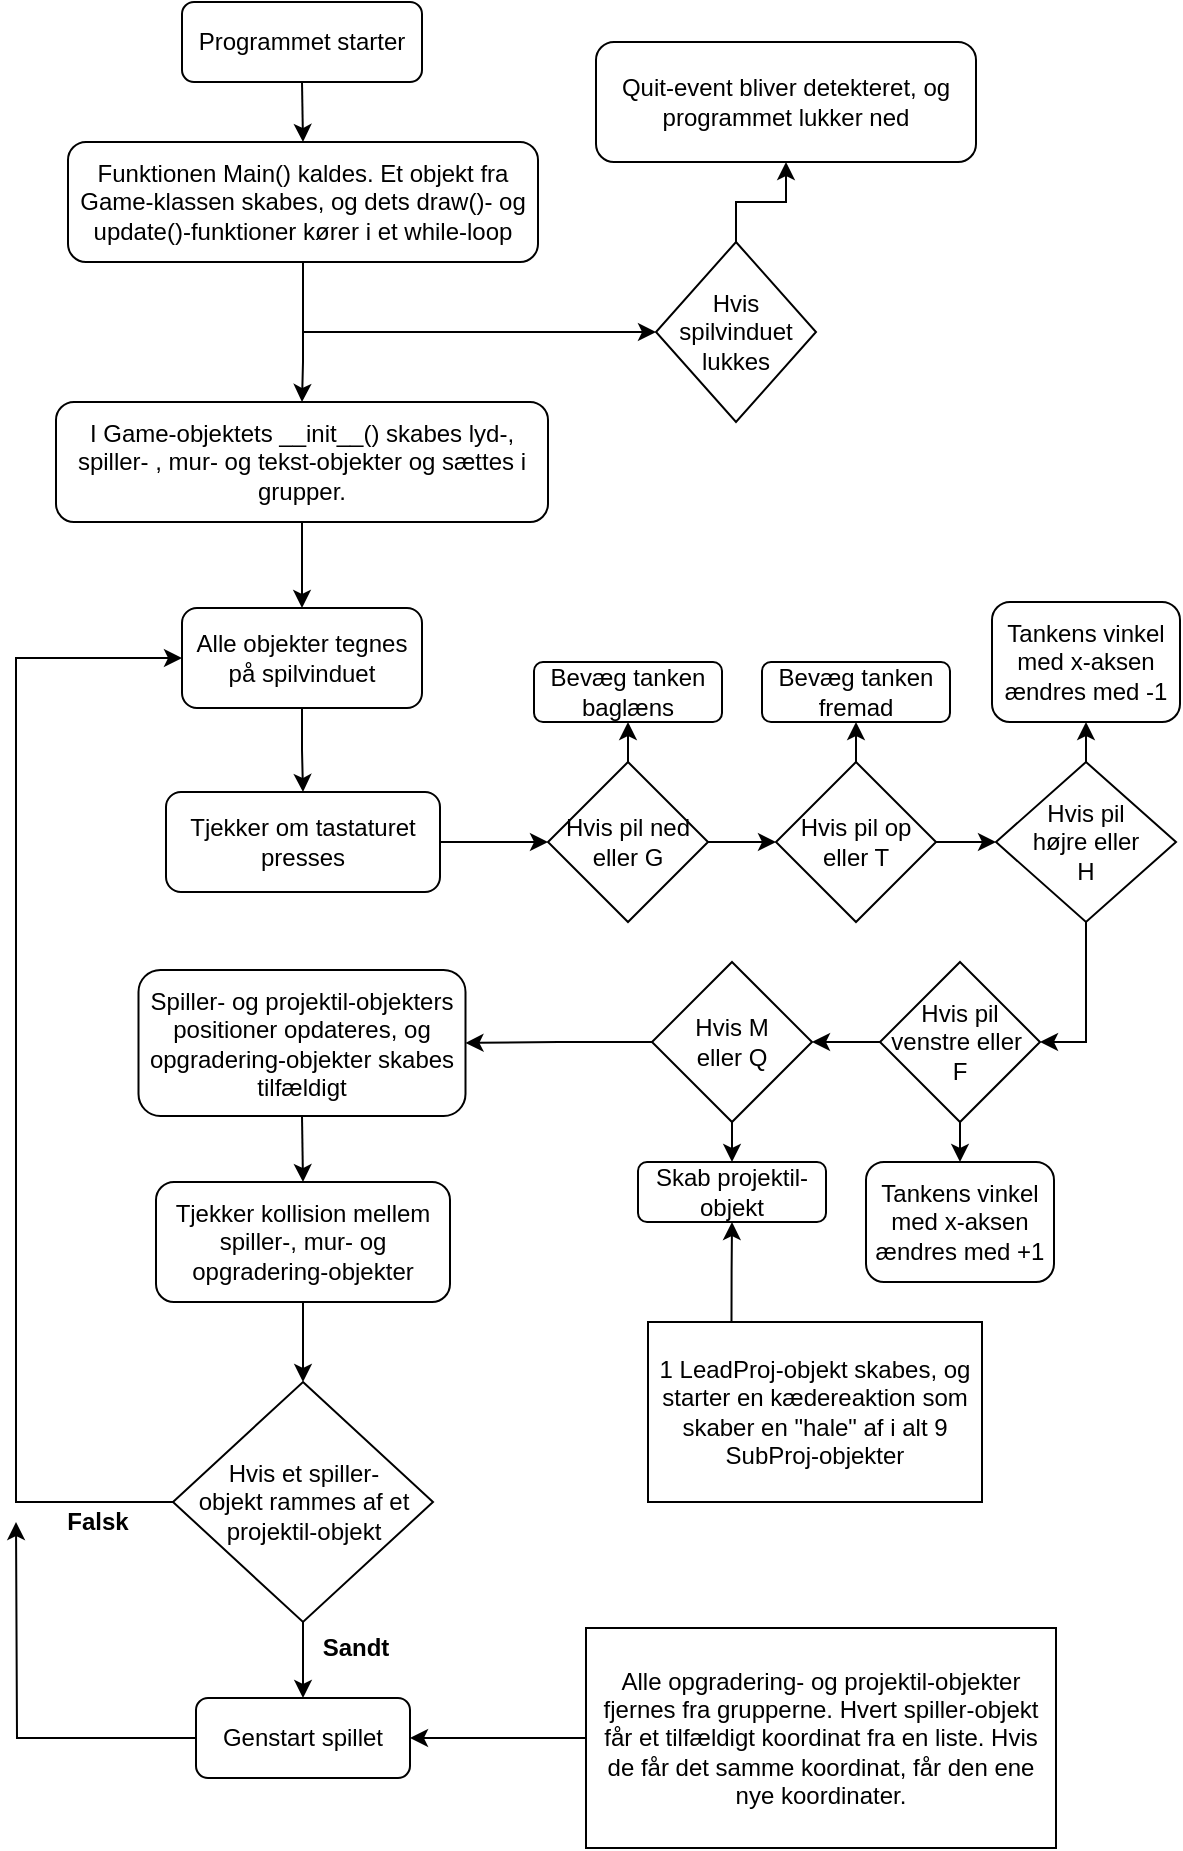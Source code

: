 <mxfile version="12.9.6" type="device"><diagram id="QV9KkoUNJKoz0x0iA1bO" name="Page-1"><mxGraphModel dx="1504" dy="685" grid="0" gridSize="10" guides="1" tooltips="1" connect="1" arrows="1" fold="1" page="0" pageScale="1" pageWidth="827" pageHeight="1169" math="0" shadow="0"><root><mxCell id="0"/><mxCell id="1" parent="0"/><mxCell id="_LNvmOstSu8wXwwD8ulg-63" style="edgeStyle=orthogonalEdgeStyle;rounded=0;orthogonalLoop=1;jettySize=auto;html=1;exitX=0;exitY=0.5;exitDx=0;exitDy=0;entryX=0;entryY=0.5;entryDx=0;entryDy=0;" edge="1" parent="1" source="_LNvmOstSu8wXwwD8ulg-54" target="_LNvmOstSu8wXwwD8ulg-13"><mxGeometry relative="1" as="geometry"><Array as="points"><mxPoint x="110" y="790"/><mxPoint x="110" y="368"/></Array></mxGeometry></mxCell><mxCell id="_LNvmOstSu8wXwwD8ulg-7" style="edgeStyle=orthogonalEdgeStyle;rounded=0;orthogonalLoop=1;jettySize=auto;html=1;exitX=0.5;exitY=1;exitDx=0;exitDy=0;entryX=0.5;entryY=0;entryDx=0;entryDy=0;" edge="1" parent="1" source="_LNvmOstSu8wXwwD8ulg-1" target="_LNvmOstSu8wXwwD8ulg-2"><mxGeometry relative="1" as="geometry"/></mxCell><mxCell id="_LNvmOstSu8wXwwD8ulg-1" value="Programmet starter" style="rounded=1;whiteSpace=wrap;html=1;" vertex="1" parent="1"><mxGeometry x="193" y="40" width="120" height="40" as="geometry"/></mxCell><mxCell id="_LNvmOstSu8wXwwD8ulg-11" style="edgeStyle=orthogonalEdgeStyle;rounded=0;orthogonalLoop=1;jettySize=auto;html=1;exitX=0.5;exitY=1;exitDx=0;exitDy=0;entryX=0.5;entryY=0;entryDx=0;entryDy=0;" edge="1" parent="1" source="_LNvmOstSu8wXwwD8ulg-2" target="_LNvmOstSu8wXwwD8ulg-8"><mxGeometry relative="1" as="geometry"><Array as="points"><mxPoint x="253" y="220"/><mxPoint x="253" y="220"/></Array></mxGeometry></mxCell><mxCell id="_LNvmOstSu8wXwwD8ulg-12" style="edgeStyle=orthogonalEdgeStyle;rounded=0;orthogonalLoop=1;jettySize=auto;html=1;exitX=0.5;exitY=1;exitDx=0;exitDy=0;entryX=0;entryY=0.5;entryDx=0;entryDy=0;" edge="1" parent="1" source="_LNvmOstSu8wXwwD8ulg-2" target="_LNvmOstSu8wXwwD8ulg-4"><mxGeometry relative="1" as="geometry"/></mxCell><mxCell id="_LNvmOstSu8wXwwD8ulg-2" value="Funktionen Main() kaldes. Et objekt fra Game-klassen skabes, og dets draw()- og update()-funktioner kører i et while-loop" style="rounded=1;whiteSpace=wrap;html=1;" vertex="1" parent="1"><mxGeometry x="136" y="110" width="235" height="60" as="geometry"/></mxCell><mxCell id="_LNvmOstSu8wXwwD8ulg-3" value="Quit-event bliver detekteret, og programmet lukker ned" style="rounded=1;whiteSpace=wrap;html=1;" vertex="1" parent="1"><mxGeometry x="400" y="60" width="190" height="60" as="geometry"/></mxCell><mxCell id="_LNvmOstSu8wXwwD8ulg-6" style="edgeStyle=orthogonalEdgeStyle;rounded=0;orthogonalLoop=1;jettySize=auto;html=1;exitX=0.5;exitY=0;exitDx=0;exitDy=0;entryX=0.5;entryY=1;entryDx=0;entryDy=0;" edge="1" parent="1" source="_LNvmOstSu8wXwwD8ulg-4" target="_LNvmOstSu8wXwwD8ulg-3"><mxGeometry relative="1" as="geometry"/></mxCell><mxCell id="_LNvmOstSu8wXwwD8ulg-4" value="&lt;span style=&quot;white-space: normal&quot;&gt;Hvis spilvinduet lukkes&lt;/span&gt;" style="rhombus;whiteSpace=wrap;html=1;" vertex="1" parent="1"><mxGeometry x="430" y="160" width="80" height="90" as="geometry"/></mxCell><mxCell id="_LNvmOstSu8wXwwD8ulg-14" style="edgeStyle=orthogonalEdgeStyle;rounded=0;orthogonalLoop=1;jettySize=auto;html=1;exitX=0.5;exitY=1;exitDx=0;exitDy=0;entryX=0.5;entryY=0;entryDx=0;entryDy=0;" edge="1" parent="1" source="_LNvmOstSu8wXwwD8ulg-8" target="_LNvmOstSu8wXwwD8ulg-13"><mxGeometry relative="1" as="geometry"/></mxCell><mxCell id="_LNvmOstSu8wXwwD8ulg-8" value="I Game-objektets __init__() skabes lyd-, spiller- , mur- og tekst-objekter og sættes i grupper." style="rounded=1;whiteSpace=wrap;html=1;" vertex="1" parent="1"><mxGeometry x="130" y="240" width="246" height="60" as="geometry"/></mxCell><mxCell id="_LNvmOstSu8wXwwD8ulg-39" style="edgeStyle=orthogonalEdgeStyle;rounded=0;orthogonalLoop=1;jettySize=auto;html=1;exitX=0.5;exitY=1;exitDx=0;exitDy=0;entryX=0.5;entryY=0;entryDx=0;entryDy=0;" edge="1" parent="1" source="_LNvmOstSu8wXwwD8ulg-13" target="_LNvmOstSu8wXwwD8ulg-16"><mxGeometry relative="1" as="geometry"/></mxCell><mxCell id="_LNvmOstSu8wXwwD8ulg-13" value="Alle objekter tegnes på spilvinduet" style="rounded=1;whiteSpace=wrap;html=1;" vertex="1" parent="1"><mxGeometry x="193" y="343" width="120" height="50" as="geometry"/></mxCell><mxCell id="_LNvmOstSu8wXwwD8ulg-49" style="edgeStyle=orthogonalEdgeStyle;rounded=0;orthogonalLoop=1;jettySize=auto;html=1;exitX=0.5;exitY=1;exitDx=0;exitDy=0;entryX=0.5;entryY=0;entryDx=0;entryDy=0;" edge="1" parent="1" source="_LNvmOstSu8wXwwD8ulg-15" target="_LNvmOstSu8wXwwD8ulg-40"><mxGeometry relative="1" as="geometry"/></mxCell><mxCell id="_LNvmOstSu8wXwwD8ulg-15" value="Spiller- og projektil-objekters positioner opdateres, og opgradering-objekter skabes tilfældigt" style="rounded=1;whiteSpace=wrap;html=1;" vertex="1" parent="1"><mxGeometry x="171.25" y="524" width="163.5" height="73" as="geometry"/></mxCell><mxCell id="_LNvmOstSu8wXwwD8ulg-22" style="edgeStyle=orthogonalEdgeStyle;rounded=0;orthogonalLoop=1;jettySize=auto;html=1;exitX=1;exitY=0.5;exitDx=0;exitDy=0;entryX=0;entryY=0.5;entryDx=0;entryDy=0;" edge="1" parent="1" source="_LNvmOstSu8wXwwD8ulg-16" target="_LNvmOstSu8wXwwD8ulg-17"><mxGeometry relative="1" as="geometry"/></mxCell><mxCell id="_LNvmOstSu8wXwwD8ulg-16" value="Tjekker om tastaturet presses" style="rounded=1;whiteSpace=wrap;html=1;" vertex="1" parent="1"><mxGeometry x="185" y="435" width="137" height="50" as="geometry"/></mxCell><mxCell id="_LNvmOstSu8wXwwD8ulg-23" style="edgeStyle=orthogonalEdgeStyle;rounded=0;orthogonalLoop=1;jettySize=auto;html=1;exitX=1;exitY=0.5;exitDx=0;exitDy=0;entryX=0;entryY=0.5;entryDx=0;entryDy=0;" edge="1" parent="1" source="_LNvmOstSu8wXwwD8ulg-17" target="_LNvmOstSu8wXwwD8ulg-18"><mxGeometry relative="1" as="geometry"/></mxCell><mxCell id="_LNvmOstSu8wXwwD8ulg-33" style="edgeStyle=orthogonalEdgeStyle;rounded=0;orthogonalLoop=1;jettySize=auto;html=1;exitX=0.5;exitY=0;exitDx=0;exitDy=0;entryX=0.5;entryY=1;entryDx=0;entryDy=0;" edge="1" parent="1" source="_LNvmOstSu8wXwwD8ulg-17" target="_LNvmOstSu8wXwwD8ulg-27"><mxGeometry relative="1" as="geometry"/></mxCell><mxCell id="_LNvmOstSu8wXwwD8ulg-17" value="Hvis pil ned eller G" style="rhombus;whiteSpace=wrap;html=1;" vertex="1" parent="1"><mxGeometry x="376" y="420" width="80" height="80" as="geometry"/></mxCell><mxCell id="_LNvmOstSu8wXwwD8ulg-24" style="edgeStyle=orthogonalEdgeStyle;rounded=0;orthogonalLoop=1;jettySize=auto;html=1;exitX=1;exitY=0.5;exitDx=0;exitDy=0;entryX=0;entryY=0.5;entryDx=0;entryDy=0;" edge="1" parent="1" source="_LNvmOstSu8wXwwD8ulg-18" target="_LNvmOstSu8wXwwD8ulg-20"><mxGeometry relative="1" as="geometry"/></mxCell><mxCell id="_LNvmOstSu8wXwwD8ulg-34" style="edgeStyle=orthogonalEdgeStyle;rounded=0;orthogonalLoop=1;jettySize=auto;html=1;exitX=0.5;exitY=0;exitDx=0;exitDy=0;entryX=0.5;entryY=1;entryDx=0;entryDy=0;" edge="1" parent="1" source="_LNvmOstSu8wXwwD8ulg-18" target="_LNvmOstSu8wXwwD8ulg-29"><mxGeometry relative="1" as="geometry"/></mxCell><mxCell id="_LNvmOstSu8wXwwD8ulg-18" value="Hvis pil op eller T" style="rhombus;whiteSpace=wrap;html=1;" vertex="1" parent="1"><mxGeometry x="490" y="420" width="80" height="80" as="geometry"/></mxCell><mxCell id="_LNvmOstSu8wXwwD8ulg-26" style="edgeStyle=orthogonalEdgeStyle;rounded=0;orthogonalLoop=1;jettySize=auto;html=1;exitX=0;exitY=0.5;exitDx=0;exitDy=0;entryX=1;entryY=0.5;entryDx=0;entryDy=0;" edge="1" parent="1" source="_LNvmOstSu8wXwwD8ulg-19" target="_LNvmOstSu8wXwwD8ulg-21"><mxGeometry relative="1" as="geometry"/></mxCell><mxCell id="_LNvmOstSu8wXwwD8ulg-36" style="edgeStyle=orthogonalEdgeStyle;rounded=0;orthogonalLoop=1;jettySize=auto;html=1;exitX=0.5;exitY=1;exitDx=0;exitDy=0;entryX=0.5;entryY=0;entryDx=0;entryDy=0;" edge="1" parent="1" source="_LNvmOstSu8wXwwD8ulg-19" target="_LNvmOstSu8wXwwD8ulg-30"><mxGeometry relative="1" as="geometry"/></mxCell><mxCell id="_LNvmOstSu8wXwwD8ulg-19" value="Hvis pil venstre eller&amp;nbsp; F" style="rhombus;whiteSpace=wrap;html=1;" vertex="1" parent="1"><mxGeometry x="542" y="520" width="80" height="80" as="geometry"/></mxCell><mxCell id="_LNvmOstSu8wXwwD8ulg-25" style="edgeStyle=orthogonalEdgeStyle;rounded=0;orthogonalLoop=1;jettySize=auto;html=1;exitX=0.5;exitY=1;exitDx=0;exitDy=0;entryX=1;entryY=0.5;entryDx=0;entryDy=0;" edge="1" parent="1" source="_LNvmOstSu8wXwwD8ulg-20" target="_LNvmOstSu8wXwwD8ulg-19"><mxGeometry relative="1" as="geometry"/></mxCell><mxCell id="_LNvmOstSu8wXwwD8ulg-35" style="edgeStyle=orthogonalEdgeStyle;rounded=0;orthogonalLoop=1;jettySize=auto;html=1;exitX=0.5;exitY=0;exitDx=0;exitDy=0;entryX=0.5;entryY=1;entryDx=0;entryDy=0;" edge="1" parent="1" source="_LNvmOstSu8wXwwD8ulg-20" target="_LNvmOstSu8wXwwD8ulg-28"><mxGeometry relative="1" as="geometry"/></mxCell><mxCell id="_LNvmOstSu8wXwwD8ulg-20" value="Hvis pil &lt;br&gt;højre eller &lt;br&gt;H" style="rhombus;whiteSpace=wrap;html=1;" vertex="1" parent="1"><mxGeometry x="600" y="420" width="90" height="80" as="geometry"/></mxCell><mxCell id="_LNvmOstSu8wXwwD8ulg-37" style="edgeStyle=orthogonalEdgeStyle;rounded=0;orthogonalLoop=1;jettySize=auto;html=1;exitX=0.5;exitY=1;exitDx=0;exitDy=0;entryX=0.5;entryY=0;entryDx=0;entryDy=0;" edge="1" parent="1" source="_LNvmOstSu8wXwwD8ulg-21" target="_LNvmOstSu8wXwwD8ulg-31"><mxGeometry relative="1" as="geometry"/></mxCell><mxCell id="_LNvmOstSu8wXwwD8ulg-38" style="edgeStyle=orthogonalEdgeStyle;rounded=0;orthogonalLoop=1;jettySize=auto;html=1;exitX=0;exitY=0.5;exitDx=0;exitDy=0;entryX=1;entryY=0.5;entryDx=0;entryDy=0;" edge="1" parent="1" source="_LNvmOstSu8wXwwD8ulg-21" target="_LNvmOstSu8wXwwD8ulg-15"><mxGeometry relative="1" as="geometry"/></mxCell><mxCell id="_LNvmOstSu8wXwwD8ulg-21" value="Hvis M &lt;br&gt;eller Q" style="rhombus;whiteSpace=wrap;html=1;" vertex="1" parent="1"><mxGeometry x="428" y="520" width="80" height="80" as="geometry"/></mxCell><mxCell id="_LNvmOstSu8wXwwD8ulg-27" value="Bevæg tanken baglæns" style="rounded=1;whiteSpace=wrap;html=1;" vertex="1" parent="1"><mxGeometry x="369" y="370" width="94" height="30" as="geometry"/></mxCell><mxCell id="_LNvmOstSu8wXwwD8ulg-28" value="Tankens vinkel med x-aksen ændres med -1" style="rounded=1;whiteSpace=wrap;html=1;" vertex="1" parent="1"><mxGeometry x="598" y="340" width="94" height="60" as="geometry"/></mxCell><mxCell id="_LNvmOstSu8wXwwD8ulg-29" value="Bevæg tanken fremad" style="rounded=1;whiteSpace=wrap;html=1;" vertex="1" parent="1"><mxGeometry x="483" y="370" width="94" height="30" as="geometry"/></mxCell><mxCell id="_LNvmOstSu8wXwwD8ulg-30" value="Tankens vinkel med x-aksen ændres med +1" style="rounded=1;whiteSpace=wrap;html=1;" vertex="1" parent="1"><mxGeometry x="535" y="620" width="94" height="60" as="geometry"/></mxCell><mxCell id="_LNvmOstSu8wXwwD8ulg-31" value="Skab projektil-objekt" style="rounded=1;whiteSpace=wrap;html=1;" vertex="1" parent="1"><mxGeometry x="421" y="620" width="94" height="30" as="geometry"/></mxCell><mxCell id="_LNvmOstSu8wXwwD8ulg-55" style="edgeStyle=orthogonalEdgeStyle;rounded=0;orthogonalLoop=1;jettySize=auto;html=1;exitX=0.5;exitY=1;exitDx=0;exitDy=0;entryX=0.5;entryY=0;entryDx=0;entryDy=0;" edge="1" parent="1" source="_LNvmOstSu8wXwwD8ulg-40" target="_LNvmOstSu8wXwwD8ulg-54"><mxGeometry relative="1" as="geometry"/></mxCell><mxCell id="_LNvmOstSu8wXwwD8ulg-40" value="Tjekker kollision mellem spiller-, mur- og opgradering-objekter" style="rounded=1;whiteSpace=wrap;html=1;" vertex="1" parent="1"><mxGeometry x="180" y="630" width="147" height="60" as="geometry"/></mxCell><mxCell id="_LNvmOstSu8wXwwD8ulg-59" style="edgeStyle=orthogonalEdgeStyle;rounded=0;orthogonalLoop=1;jettySize=auto;html=1;exitX=0.5;exitY=1;exitDx=0;exitDy=0;entryX=0.5;entryY=0;entryDx=0;entryDy=0;" edge="1" parent="1" source="_LNvmOstSu8wXwwD8ulg-54" target="_LNvmOstSu8wXwwD8ulg-56"><mxGeometry relative="1" as="geometry"/></mxCell><mxCell id="_LNvmOstSu8wXwwD8ulg-54" value="Hvis et spiller-&lt;br&gt;objekt rammes af et &lt;br&gt;projektil-objekt" style="rhombus;whiteSpace=wrap;html=1;" vertex="1" parent="1"><mxGeometry x="188.5" y="730" width="130" height="120" as="geometry"/></mxCell><mxCell id="_LNvmOstSu8wXwwD8ulg-67" style="edgeStyle=orthogonalEdgeStyle;rounded=0;orthogonalLoop=1;jettySize=auto;html=1;exitX=0;exitY=0.5;exitDx=0;exitDy=0;" edge="1" parent="1" source="_LNvmOstSu8wXwwD8ulg-56"><mxGeometry relative="1" as="geometry"><mxPoint x="110" y="800" as="targetPoint"/></mxGeometry></mxCell><mxCell id="_LNvmOstSu8wXwwD8ulg-56" value="Genstart spillet" style="rounded=1;whiteSpace=wrap;html=1;" vertex="1" parent="1"><mxGeometry x="200" y="888" width="107" height="40" as="geometry"/></mxCell><mxCell id="_LNvmOstSu8wXwwD8ulg-58" style="edgeStyle=orthogonalEdgeStyle;rounded=0;orthogonalLoop=1;jettySize=auto;html=1;exitX=0.25;exitY=0;exitDx=0;exitDy=0;entryX=0.5;entryY=1;entryDx=0;entryDy=0;" edge="1" parent="1" source="_LNvmOstSu8wXwwD8ulg-57" target="_LNvmOstSu8wXwwD8ulg-31"><mxGeometry relative="1" as="geometry"/></mxCell><mxCell id="_LNvmOstSu8wXwwD8ulg-57" value="&lt;span style=&quot;white-space: normal&quot;&gt;1 LeadProj-objekt skabes, og starter en kædereaktion som skaber en &quot;hale&quot; af i alt 9 SubProj-objekter&lt;/span&gt;" style="rounded=0;whiteSpace=wrap;html=1;" vertex="1" parent="1"><mxGeometry x="426" y="700" width="167" height="90" as="geometry"/></mxCell><mxCell id="_LNvmOstSu8wXwwD8ulg-61" style="edgeStyle=orthogonalEdgeStyle;rounded=0;orthogonalLoop=1;jettySize=auto;html=1;exitX=0;exitY=0.5;exitDx=0;exitDy=0;entryX=1;entryY=0.5;entryDx=0;entryDy=0;" edge="1" parent="1" source="_LNvmOstSu8wXwwD8ulg-60" target="_LNvmOstSu8wXwwD8ulg-56"><mxGeometry relative="1" as="geometry"/></mxCell><mxCell id="_LNvmOstSu8wXwwD8ulg-60" value="Alle opgradering- og projektil-objekter fjernes fra grupperne. Hvert spiller-objekt får et tilfældigt koordinat fra en liste. Hvis de får det samme koordinat, får den ene nye koordinater." style="rounded=0;whiteSpace=wrap;html=1;" vertex="1" parent="1"><mxGeometry x="395" y="853" width="235" height="110" as="geometry"/></mxCell><mxCell id="_LNvmOstSu8wXwwD8ulg-62" value="&lt;b&gt;Sandt&lt;/b&gt;" style="text;html=1;strokeColor=none;fillColor=none;align=center;verticalAlign=middle;whiteSpace=wrap;rounded=0;" vertex="1" parent="1"><mxGeometry x="260" y="853" width="40" height="20" as="geometry"/></mxCell><mxCell id="_LNvmOstSu8wXwwD8ulg-64" value="&lt;b&gt;Falsk&lt;/b&gt;" style="text;html=1;strokeColor=none;fillColor=none;align=center;verticalAlign=middle;whiteSpace=wrap;rounded=0;" vertex="1" parent="1"><mxGeometry x="131.25" y="790" width="40" height="20" as="geometry"/></mxCell></root></mxGraphModel></diagram></mxfile>